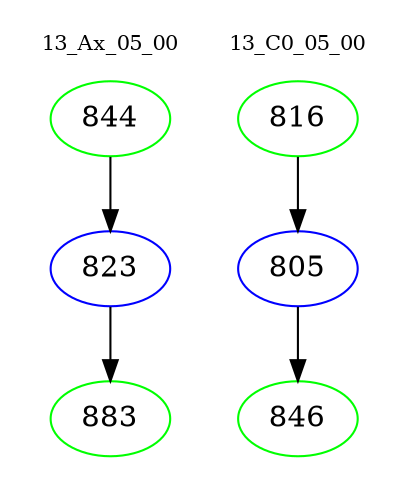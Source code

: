 digraph{
subgraph cluster_0 {
color = white
label = "13_Ax_05_00";
fontsize=10;
T0_844 [label="844", color="green"]
T0_844 -> T0_823 [color="black"]
T0_823 [label="823", color="blue"]
T0_823 -> T0_883 [color="black"]
T0_883 [label="883", color="green"]
}
subgraph cluster_1 {
color = white
label = "13_C0_05_00";
fontsize=10;
T1_816 [label="816", color="green"]
T1_816 -> T1_805 [color="black"]
T1_805 [label="805", color="blue"]
T1_805 -> T1_846 [color="black"]
T1_846 [label="846", color="green"]
}
}
